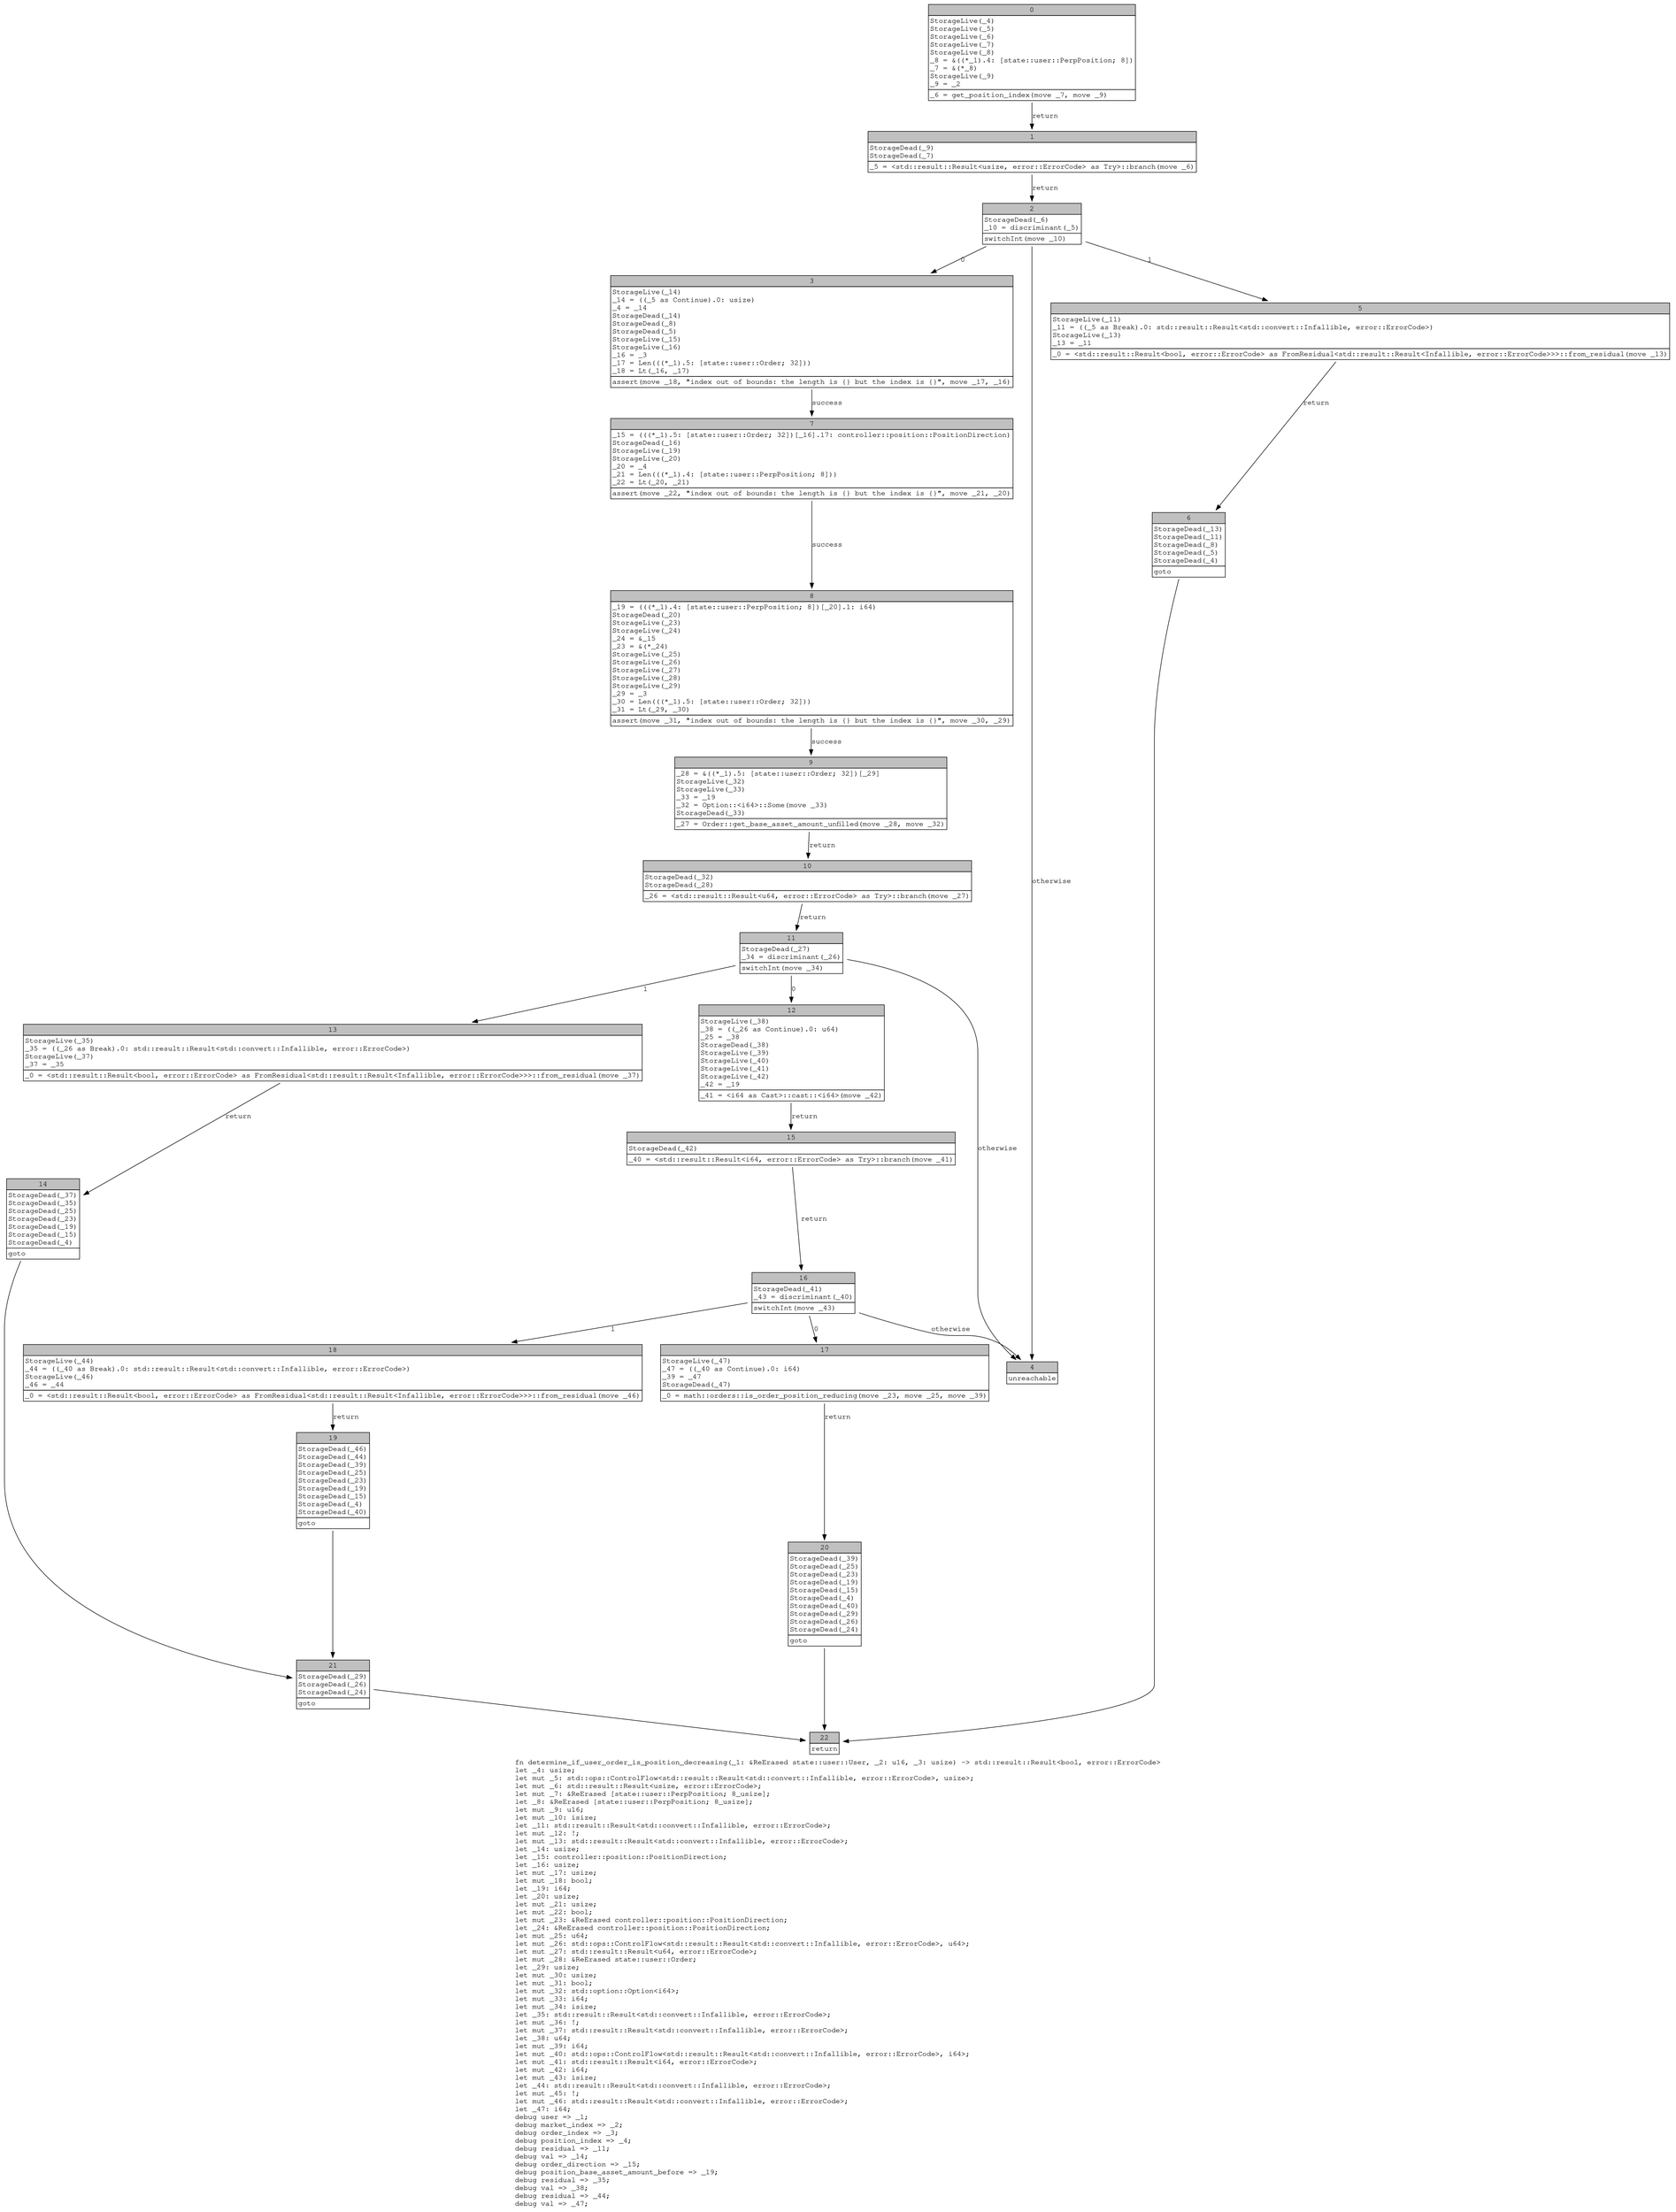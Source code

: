 digraph Mir_0_535 {
    graph [fontname="Courier, monospace"];
    node [fontname="Courier, monospace"];
    edge [fontname="Courier, monospace"];
    label=<fn determine_if_user_order_is_position_decreasing(_1: &amp;ReErased state::user::User, _2: u16, _3: usize) -&gt; std::result::Result&lt;bool, error::ErrorCode&gt;<br align="left"/>let _4: usize;<br align="left"/>let mut _5: std::ops::ControlFlow&lt;std::result::Result&lt;std::convert::Infallible, error::ErrorCode&gt;, usize&gt;;<br align="left"/>let mut _6: std::result::Result&lt;usize, error::ErrorCode&gt;;<br align="left"/>let mut _7: &amp;ReErased [state::user::PerpPosition; 8_usize];<br align="left"/>let _8: &amp;ReErased [state::user::PerpPosition; 8_usize];<br align="left"/>let mut _9: u16;<br align="left"/>let mut _10: isize;<br align="left"/>let _11: std::result::Result&lt;std::convert::Infallible, error::ErrorCode&gt;;<br align="left"/>let mut _12: !;<br align="left"/>let mut _13: std::result::Result&lt;std::convert::Infallible, error::ErrorCode&gt;;<br align="left"/>let _14: usize;<br align="left"/>let _15: controller::position::PositionDirection;<br align="left"/>let _16: usize;<br align="left"/>let mut _17: usize;<br align="left"/>let mut _18: bool;<br align="left"/>let _19: i64;<br align="left"/>let _20: usize;<br align="left"/>let mut _21: usize;<br align="left"/>let mut _22: bool;<br align="left"/>let mut _23: &amp;ReErased controller::position::PositionDirection;<br align="left"/>let _24: &amp;ReErased controller::position::PositionDirection;<br align="left"/>let mut _25: u64;<br align="left"/>let mut _26: std::ops::ControlFlow&lt;std::result::Result&lt;std::convert::Infallible, error::ErrorCode&gt;, u64&gt;;<br align="left"/>let mut _27: std::result::Result&lt;u64, error::ErrorCode&gt;;<br align="left"/>let mut _28: &amp;ReErased state::user::Order;<br align="left"/>let _29: usize;<br align="left"/>let mut _30: usize;<br align="left"/>let mut _31: bool;<br align="left"/>let mut _32: std::option::Option&lt;i64&gt;;<br align="left"/>let mut _33: i64;<br align="left"/>let mut _34: isize;<br align="left"/>let _35: std::result::Result&lt;std::convert::Infallible, error::ErrorCode&gt;;<br align="left"/>let mut _36: !;<br align="left"/>let mut _37: std::result::Result&lt;std::convert::Infallible, error::ErrorCode&gt;;<br align="left"/>let _38: u64;<br align="left"/>let mut _39: i64;<br align="left"/>let mut _40: std::ops::ControlFlow&lt;std::result::Result&lt;std::convert::Infallible, error::ErrorCode&gt;, i64&gt;;<br align="left"/>let mut _41: std::result::Result&lt;i64, error::ErrorCode&gt;;<br align="left"/>let mut _42: i64;<br align="left"/>let mut _43: isize;<br align="left"/>let _44: std::result::Result&lt;std::convert::Infallible, error::ErrorCode&gt;;<br align="left"/>let mut _45: !;<br align="left"/>let mut _46: std::result::Result&lt;std::convert::Infallible, error::ErrorCode&gt;;<br align="left"/>let _47: i64;<br align="left"/>debug user =&gt; _1;<br align="left"/>debug market_index =&gt; _2;<br align="left"/>debug order_index =&gt; _3;<br align="left"/>debug position_index =&gt; _4;<br align="left"/>debug residual =&gt; _11;<br align="left"/>debug val =&gt; _14;<br align="left"/>debug order_direction =&gt; _15;<br align="left"/>debug position_base_asset_amount_before =&gt; _19;<br align="left"/>debug residual =&gt; _35;<br align="left"/>debug val =&gt; _38;<br align="left"/>debug residual =&gt; _44;<br align="left"/>debug val =&gt; _47;<br align="left"/>>;
    bb0__0_535 [shape="none", label=<<table border="0" cellborder="1" cellspacing="0"><tr><td bgcolor="gray" align="center" colspan="1">0</td></tr><tr><td align="left" balign="left">StorageLive(_4)<br/>StorageLive(_5)<br/>StorageLive(_6)<br/>StorageLive(_7)<br/>StorageLive(_8)<br/>_8 = &amp;((*_1).4: [state::user::PerpPosition; 8])<br/>_7 = &amp;(*_8)<br/>StorageLive(_9)<br/>_9 = _2<br/></td></tr><tr><td align="left">_6 = get_position_index(move _7, move _9)</td></tr></table>>];
    bb1__0_535 [shape="none", label=<<table border="0" cellborder="1" cellspacing="0"><tr><td bgcolor="gray" align="center" colspan="1">1</td></tr><tr><td align="left" balign="left">StorageDead(_9)<br/>StorageDead(_7)<br/></td></tr><tr><td align="left">_5 = &lt;std::result::Result&lt;usize, error::ErrorCode&gt; as Try&gt;::branch(move _6)</td></tr></table>>];
    bb2__0_535 [shape="none", label=<<table border="0" cellborder="1" cellspacing="0"><tr><td bgcolor="gray" align="center" colspan="1">2</td></tr><tr><td align="left" balign="left">StorageDead(_6)<br/>_10 = discriminant(_5)<br/></td></tr><tr><td align="left">switchInt(move _10)</td></tr></table>>];
    bb3__0_535 [shape="none", label=<<table border="0" cellborder="1" cellspacing="0"><tr><td bgcolor="gray" align="center" colspan="1">3</td></tr><tr><td align="left" balign="left">StorageLive(_14)<br/>_14 = ((_5 as Continue).0: usize)<br/>_4 = _14<br/>StorageDead(_14)<br/>StorageDead(_8)<br/>StorageDead(_5)<br/>StorageLive(_15)<br/>StorageLive(_16)<br/>_16 = _3<br/>_17 = Len(((*_1).5: [state::user::Order; 32]))<br/>_18 = Lt(_16, _17)<br/></td></tr><tr><td align="left">assert(move _18, &quot;index out of bounds: the length is {} but the index is {}&quot;, move _17, _16)</td></tr></table>>];
    bb4__0_535 [shape="none", label=<<table border="0" cellborder="1" cellspacing="0"><tr><td bgcolor="gray" align="center" colspan="1">4</td></tr><tr><td align="left">unreachable</td></tr></table>>];
    bb5__0_535 [shape="none", label=<<table border="0" cellborder="1" cellspacing="0"><tr><td bgcolor="gray" align="center" colspan="1">5</td></tr><tr><td align="left" balign="left">StorageLive(_11)<br/>_11 = ((_5 as Break).0: std::result::Result&lt;std::convert::Infallible, error::ErrorCode&gt;)<br/>StorageLive(_13)<br/>_13 = _11<br/></td></tr><tr><td align="left">_0 = &lt;std::result::Result&lt;bool, error::ErrorCode&gt; as FromResidual&lt;std::result::Result&lt;Infallible, error::ErrorCode&gt;&gt;&gt;::from_residual(move _13)</td></tr></table>>];
    bb6__0_535 [shape="none", label=<<table border="0" cellborder="1" cellspacing="0"><tr><td bgcolor="gray" align="center" colspan="1">6</td></tr><tr><td align="left" balign="left">StorageDead(_13)<br/>StorageDead(_11)<br/>StorageDead(_8)<br/>StorageDead(_5)<br/>StorageDead(_4)<br/></td></tr><tr><td align="left">goto</td></tr></table>>];
    bb7__0_535 [shape="none", label=<<table border="0" cellborder="1" cellspacing="0"><tr><td bgcolor="gray" align="center" colspan="1">7</td></tr><tr><td align="left" balign="left">_15 = (((*_1).5: [state::user::Order; 32])[_16].17: controller::position::PositionDirection)<br/>StorageDead(_16)<br/>StorageLive(_19)<br/>StorageLive(_20)<br/>_20 = _4<br/>_21 = Len(((*_1).4: [state::user::PerpPosition; 8]))<br/>_22 = Lt(_20, _21)<br/></td></tr><tr><td align="left">assert(move _22, &quot;index out of bounds: the length is {} but the index is {}&quot;, move _21, _20)</td></tr></table>>];
    bb8__0_535 [shape="none", label=<<table border="0" cellborder="1" cellspacing="0"><tr><td bgcolor="gray" align="center" colspan="1">8</td></tr><tr><td align="left" balign="left">_19 = (((*_1).4: [state::user::PerpPosition; 8])[_20].1: i64)<br/>StorageDead(_20)<br/>StorageLive(_23)<br/>StorageLive(_24)<br/>_24 = &amp;_15<br/>_23 = &amp;(*_24)<br/>StorageLive(_25)<br/>StorageLive(_26)<br/>StorageLive(_27)<br/>StorageLive(_28)<br/>StorageLive(_29)<br/>_29 = _3<br/>_30 = Len(((*_1).5: [state::user::Order; 32]))<br/>_31 = Lt(_29, _30)<br/></td></tr><tr><td align="left">assert(move _31, &quot;index out of bounds: the length is {} but the index is {}&quot;, move _30, _29)</td></tr></table>>];
    bb9__0_535 [shape="none", label=<<table border="0" cellborder="1" cellspacing="0"><tr><td bgcolor="gray" align="center" colspan="1">9</td></tr><tr><td align="left" balign="left">_28 = &amp;((*_1).5: [state::user::Order; 32])[_29]<br/>StorageLive(_32)<br/>StorageLive(_33)<br/>_33 = _19<br/>_32 = Option::&lt;i64&gt;::Some(move _33)<br/>StorageDead(_33)<br/></td></tr><tr><td align="left">_27 = Order::get_base_asset_amount_unfilled(move _28, move _32)</td></tr></table>>];
    bb10__0_535 [shape="none", label=<<table border="0" cellborder="1" cellspacing="0"><tr><td bgcolor="gray" align="center" colspan="1">10</td></tr><tr><td align="left" balign="left">StorageDead(_32)<br/>StorageDead(_28)<br/></td></tr><tr><td align="left">_26 = &lt;std::result::Result&lt;u64, error::ErrorCode&gt; as Try&gt;::branch(move _27)</td></tr></table>>];
    bb11__0_535 [shape="none", label=<<table border="0" cellborder="1" cellspacing="0"><tr><td bgcolor="gray" align="center" colspan="1">11</td></tr><tr><td align="left" balign="left">StorageDead(_27)<br/>_34 = discriminant(_26)<br/></td></tr><tr><td align="left">switchInt(move _34)</td></tr></table>>];
    bb12__0_535 [shape="none", label=<<table border="0" cellborder="1" cellspacing="0"><tr><td bgcolor="gray" align="center" colspan="1">12</td></tr><tr><td align="left" balign="left">StorageLive(_38)<br/>_38 = ((_26 as Continue).0: u64)<br/>_25 = _38<br/>StorageDead(_38)<br/>StorageLive(_39)<br/>StorageLive(_40)<br/>StorageLive(_41)<br/>StorageLive(_42)<br/>_42 = _19<br/></td></tr><tr><td align="left">_41 = &lt;i64 as Cast&gt;::cast::&lt;i64&gt;(move _42)</td></tr></table>>];
    bb13__0_535 [shape="none", label=<<table border="0" cellborder="1" cellspacing="0"><tr><td bgcolor="gray" align="center" colspan="1">13</td></tr><tr><td align="left" balign="left">StorageLive(_35)<br/>_35 = ((_26 as Break).0: std::result::Result&lt;std::convert::Infallible, error::ErrorCode&gt;)<br/>StorageLive(_37)<br/>_37 = _35<br/></td></tr><tr><td align="left">_0 = &lt;std::result::Result&lt;bool, error::ErrorCode&gt; as FromResidual&lt;std::result::Result&lt;Infallible, error::ErrorCode&gt;&gt;&gt;::from_residual(move _37)</td></tr></table>>];
    bb14__0_535 [shape="none", label=<<table border="0" cellborder="1" cellspacing="0"><tr><td bgcolor="gray" align="center" colspan="1">14</td></tr><tr><td align="left" balign="left">StorageDead(_37)<br/>StorageDead(_35)<br/>StorageDead(_25)<br/>StorageDead(_23)<br/>StorageDead(_19)<br/>StorageDead(_15)<br/>StorageDead(_4)<br/></td></tr><tr><td align="left">goto</td></tr></table>>];
    bb15__0_535 [shape="none", label=<<table border="0" cellborder="1" cellspacing="0"><tr><td bgcolor="gray" align="center" colspan="1">15</td></tr><tr><td align="left" balign="left">StorageDead(_42)<br/></td></tr><tr><td align="left">_40 = &lt;std::result::Result&lt;i64, error::ErrorCode&gt; as Try&gt;::branch(move _41)</td></tr></table>>];
    bb16__0_535 [shape="none", label=<<table border="0" cellborder="1" cellspacing="0"><tr><td bgcolor="gray" align="center" colspan="1">16</td></tr><tr><td align="left" balign="left">StorageDead(_41)<br/>_43 = discriminant(_40)<br/></td></tr><tr><td align="left">switchInt(move _43)</td></tr></table>>];
    bb17__0_535 [shape="none", label=<<table border="0" cellborder="1" cellspacing="0"><tr><td bgcolor="gray" align="center" colspan="1">17</td></tr><tr><td align="left" balign="left">StorageLive(_47)<br/>_47 = ((_40 as Continue).0: i64)<br/>_39 = _47<br/>StorageDead(_47)<br/></td></tr><tr><td align="left">_0 = math::orders::is_order_position_reducing(move _23, move _25, move _39)</td></tr></table>>];
    bb18__0_535 [shape="none", label=<<table border="0" cellborder="1" cellspacing="0"><tr><td bgcolor="gray" align="center" colspan="1">18</td></tr><tr><td align="left" balign="left">StorageLive(_44)<br/>_44 = ((_40 as Break).0: std::result::Result&lt;std::convert::Infallible, error::ErrorCode&gt;)<br/>StorageLive(_46)<br/>_46 = _44<br/></td></tr><tr><td align="left">_0 = &lt;std::result::Result&lt;bool, error::ErrorCode&gt; as FromResidual&lt;std::result::Result&lt;Infallible, error::ErrorCode&gt;&gt;&gt;::from_residual(move _46)</td></tr></table>>];
    bb19__0_535 [shape="none", label=<<table border="0" cellborder="1" cellspacing="0"><tr><td bgcolor="gray" align="center" colspan="1">19</td></tr><tr><td align="left" balign="left">StorageDead(_46)<br/>StorageDead(_44)<br/>StorageDead(_39)<br/>StorageDead(_25)<br/>StorageDead(_23)<br/>StorageDead(_19)<br/>StorageDead(_15)<br/>StorageDead(_4)<br/>StorageDead(_40)<br/></td></tr><tr><td align="left">goto</td></tr></table>>];
    bb20__0_535 [shape="none", label=<<table border="0" cellborder="1" cellspacing="0"><tr><td bgcolor="gray" align="center" colspan="1">20</td></tr><tr><td align="left" balign="left">StorageDead(_39)<br/>StorageDead(_25)<br/>StorageDead(_23)<br/>StorageDead(_19)<br/>StorageDead(_15)<br/>StorageDead(_4)<br/>StorageDead(_40)<br/>StorageDead(_29)<br/>StorageDead(_26)<br/>StorageDead(_24)<br/></td></tr><tr><td align="left">goto</td></tr></table>>];
    bb21__0_535 [shape="none", label=<<table border="0" cellborder="1" cellspacing="0"><tr><td bgcolor="gray" align="center" colspan="1">21</td></tr><tr><td align="left" balign="left">StorageDead(_29)<br/>StorageDead(_26)<br/>StorageDead(_24)<br/></td></tr><tr><td align="left">goto</td></tr></table>>];
    bb22__0_535 [shape="none", label=<<table border="0" cellborder="1" cellspacing="0"><tr><td bgcolor="gray" align="center" colspan="1">22</td></tr><tr><td align="left">return</td></tr></table>>];
    bb0__0_535 -> bb1__0_535 [label="return"];
    bb1__0_535 -> bb2__0_535 [label="return"];
    bb2__0_535 -> bb3__0_535 [label="0"];
    bb2__0_535 -> bb5__0_535 [label="1"];
    bb2__0_535 -> bb4__0_535 [label="otherwise"];
    bb3__0_535 -> bb7__0_535 [label="success"];
    bb5__0_535 -> bb6__0_535 [label="return"];
    bb6__0_535 -> bb22__0_535 [label=""];
    bb7__0_535 -> bb8__0_535 [label="success"];
    bb8__0_535 -> bb9__0_535 [label="success"];
    bb9__0_535 -> bb10__0_535 [label="return"];
    bb10__0_535 -> bb11__0_535 [label="return"];
    bb11__0_535 -> bb12__0_535 [label="0"];
    bb11__0_535 -> bb13__0_535 [label="1"];
    bb11__0_535 -> bb4__0_535 [label="otherwise"];
    bb12__0_535 -> bb15__0_535 [label="return"];
    bb13__0_535 -> bb14__0_535 [label="return"];
    bb14__0_535 -> bb21__0_535 [label=""];
    bb15__0_535 -> bb16__0_535 [label="return"];
    bb16__0_535 -> bb17__0_535 [label="0"];
    bb16__0_535 -> bb18__0_535 [label="1"];
    bb16__0_535 -> bb4__0_535 [label="otherwise"];
    bb17__0_535 -> bb20__0_535 [label="return"];
    bb18__0_535 -> bb19__0_535 [label="return"];
    bb19__0_535 -> bb21__0_535 [label=""];
    bb20__0_535 -> bb22__0_535 [label=""];
    bb21__0_535 -> bb22__0_535 [label=""];
}
